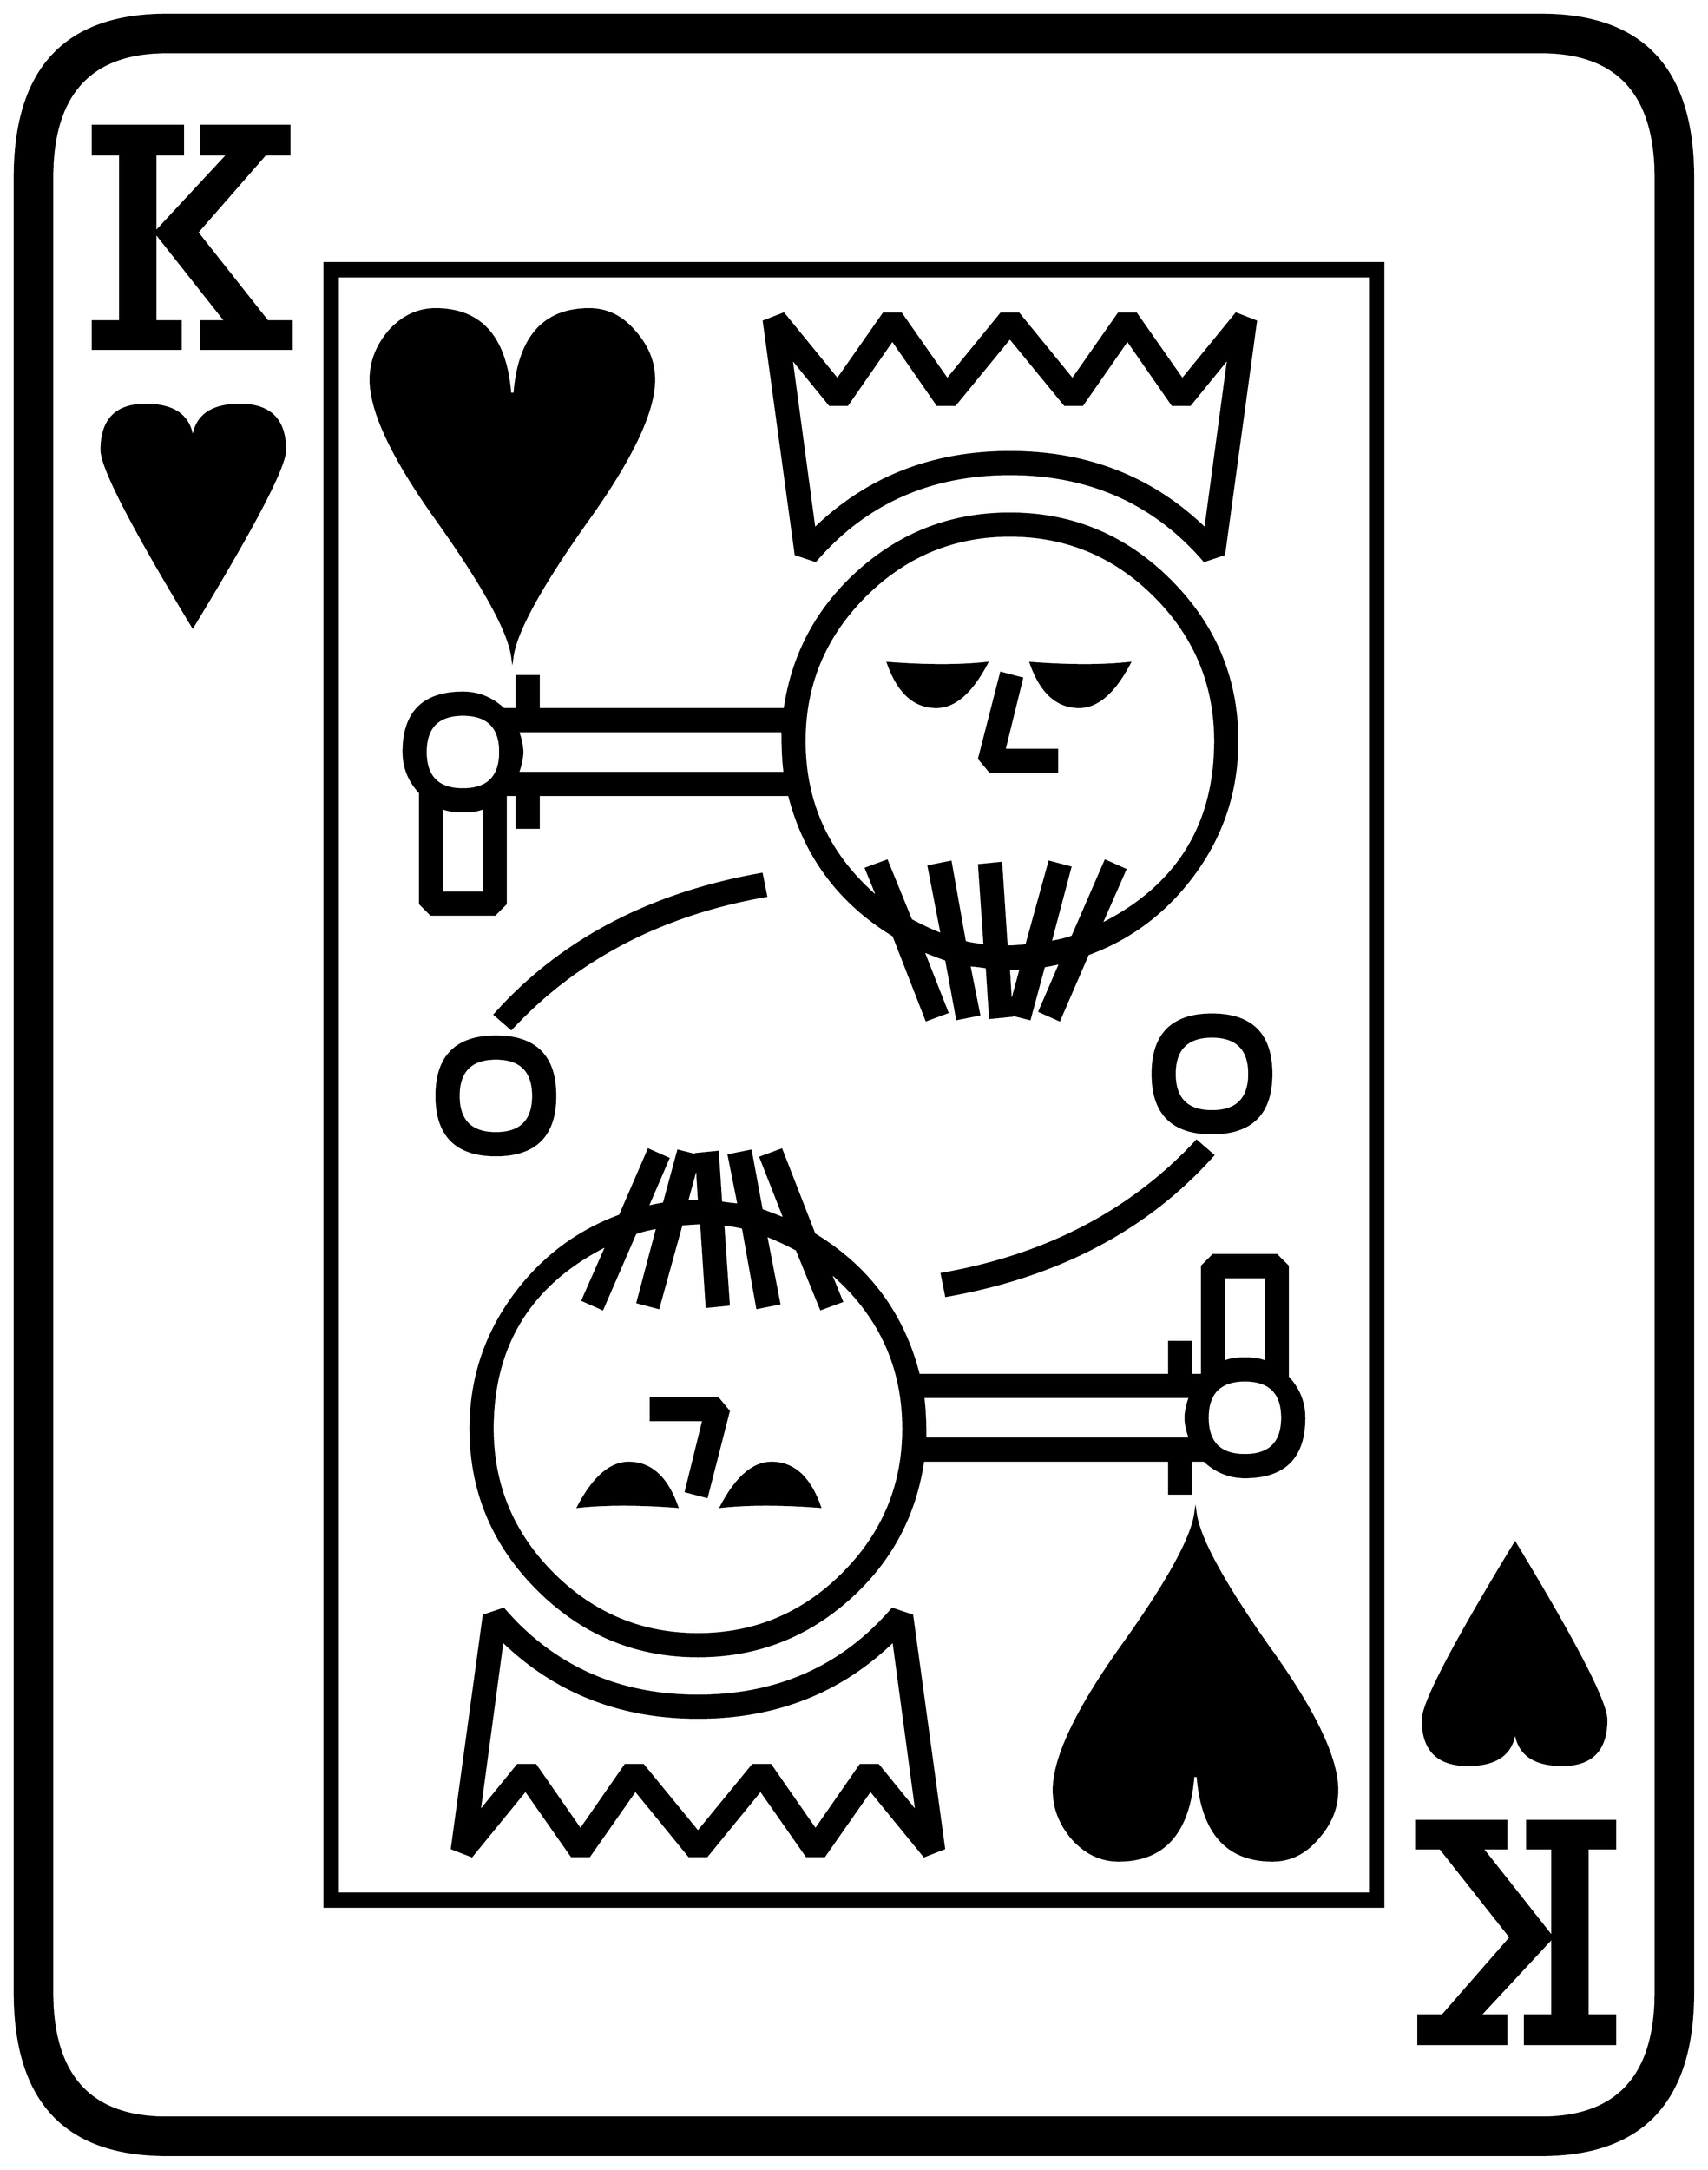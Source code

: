 


\begin{tikzpicture}[y=0.80pt, x=0.80pt, yscale=-1.0, xscale=1.0, inner sep=0pt, outer sep=0pt]
\begin{scope}[shift={(100.0,1706.0)},nonzero rule]
  \path[draw=.,fill=.,line width=1.600pt] (1578.0,244.0) .. controls
    (1578.0,342.667) and (1532.0,392.0) .. (1440.0,392.0) --
    (188.0,392.0) .. controls (96.0,392.0) and (50.0,342.667) ..
    (50.0,244.0) -- (50.0,-1408.0) .. controls (50.0,-1506.667)
    and (96.0,-1556.0) .. (188.0,-1556.0) -- (1440.0,-1556.0) ..
    controls (1532.0,-1556.0) and (1578.0,-1506.667) ..
    (1578.0,-1408.0) -- (1578.0,244.0) -- cycle(1544.0,244.0) --
    (1544.0,-1408.0) .. controls (1544.0,-1484.0) and
    (1509.333,-1522.0) .. (1440.0,-1522.0) -- (188.0,-1522.0) ..
    controls (118.667,-1522.0) and (84.0,-1484.0) ..
    (84.0,-1408.0) -- (84.0,244.0) .. controls (84.0,320.0) and
    (118.667,358.0) .. (188.0,358.0) -- (1440.0,358.0) .. controls
    (1509.333,358.0) and (1544.0,320.0) .. (1544.0,244.0) --
    cycle(302.0,-1252.0) -- (220.0,-1252.0) -- (220.0,-1277.0)
    -- (242.0,-1277.0) -- (178.0,-1358.0) -- (178.0,-1277.0) --
    (201.0,-1277.0) -- (201.0,-1252.0) -- (121.0,-1252.0) --
    (121.0,-1277.0) -- (146.0,-1277.0) -- (146.0,-1429.0) --
    (121.0,-1429.0) -- (121.0,-1455.0) -- (203.0,-1455.0) --
    (203.0,-1429.0) -- (178.0,-1429.0) -- (178.0,-1358.0) --
    (244.0,-1429.0) -- (220.0,-1429.0) -- (220.0,-1455.0) --
    (300.0,-1455.0) -- (300.0,-1429.0) -- (278.0,-1429.0) --
    (216.0,-1358.0) -- (280.0,-1277.0) -- (302.0,-1277.0) --
    (302.0,-1252.0) -- cycle(1499.0,-4.0) .. controls
    (1499.0,23.333) and (1485.667,37.0) .. (1459.0,37.0) .. controls
    (1430.333,37.0) and (1416.0,24.667) .. (1416.0,0.0) .. controls
    (1416.0,24.667) and (1401.667,37.0) .. (1373.0,37.0) .. controls
    (1345.667,37.0) and (1332.0,23.333) .. (1332.0,-4.0) .. controls
    (1332.0,-19.333) and (1360.0,-73.0) .. (1416.0,-165.0) ..
    controls (1471.333,-73.667) and (1499.0,-20.0) .. (1499.0,-4.0)
    -- cycle(1296.0,166.0) -- (332.0,166.0) -- (332.0,-1330.0)
    -- (1296.0,-1330.0) -- (1296.0,166.0) --
    cycle(296.0,-1160.0) .. controls (296.0,-1144.667) and
    (268.0,-1091.0) .. (212.0,-999.0) .. controls
    (156.667,-1090.333) and (129.0,-1144.0) .. (129.0,-1160.0) ..
    controls (129.0,-1187.333) and (142.333,-1201.0) ..
    (169.0,-1201.0) .. controls (197.667,-1201.0) and
    (212.0,-1188.667) .. (212.0,-1164.0) .. controls
    (212.0,-1188.667) and (226.333,-1201.0) .. (255.0,-1201.0) ..
    controls (282.333,-1201.0) and (296.0,-1187.333) ..
    (296.0,-1160.0) -- cycle(1507.0,291.0) -- (1425.0,291.0) --
    (1425.0,265.0) -- (1450.0,265.0) -- (1450.0,194.0) --
    (1384.0,265.0) -- (1408.0,265.0) -- (1408.0,291.0) --
    (1328.0,291.0) -- (1328.0,265.0) -- (1350.0,265.0) --
    (1412.0,194.0) -- (1348.0,113.0) -- (1326.0,113.0) --
    (1326.0,88.0) -- (1408.0,88.0) -- (1408.0,113.0) --
    (1386.0,113.0) -- (1450.0,194.0) -- (1450.0,113.0) --
    (1427.0,113.0) -- (1427.0,88.0) -- (1507.0,88.0) --
    (1507.0,113.0) -- (1482.0,113.0) -- (1482.0,265.0) --
    (1507.0,265.0) -- (1507.0,291.0) -- cycle(1284.0,154.0) --
    (1284.0,-1318.0) -- (344.0,-1318.0) -- (344.0,154.0) --
    (1284.0,154.0) -- cycle(1180.0,-1277.0) -- (1151.0,-1065.0)
    -- (1133.0,-1059.0) .. controls (1087.667,-1111.667) and
    (1028.667,-1138.0) .. (956.0,-1138.0) .. controls
    (883.333,-1138.0) and (824.333,-1111.667) .. (779.0,-1059.0) --
    (761.0,-1065.0) -- (732.0,-1277.0) -- (750.0,-1284.0) --
    (799.0,-1224.0) -- (841.0,-1284.0) -- (857.0,-1284.0) --
    (899.0,-1224.0) -- (948.0,-1284.0) -- (964.0,-1284.0) --
    (1013.0,-1224.0) -- (1055.0,-1284.0) -- (1071.0,-1284.0) --
    (1113.0,-1224.0) -- (1162.0,-1284.0) -- (1180.0,-1277.0) --
    cycle(1194.0,-592.0) .. controls (1194.0,-556.0) and
    (1176.0,-538.0) .. (1140.0,-538.0) .. controls
    (1104.0,-538.0) and (1086.0,-556.0) .. (1086.0,-592.0) ..
    controls (1086.0,-628.0) and (1104.0,-646.0) ..
    (1140.0,-646.0) .. controls (1176.0,-646.0) and
    (1194.0,-628.0) .. (1194.0,-592.0) -- cycle(1163.0,-895.0)
    .. controls (1163.0,-851.0) and (1150.333,-811.333) ..
    (1125.0,-776.0) .. controls (1099.667,-740.667) and
    (1067.0,-715.667) .. (1027.0,-701.0) -- (1001.0,-641.0) --
    (983.0,-649.0) -- (1002.0,-693.0) .. controls (996.0,-691.667)
    and (991.0,-690.667) .. (987.0,-690.0) -- (974.0,-642.0) --
    (958.0,-646.0) -- (958.0,-645.0) -- (938.0,-643.0) --
    (935.0,-689.0) .. controls (931.667,-689.667) and (926.333,-690.333)
    .. (919.0,-691.0) -- (928.0,-646.0) -- (908.0,-642.0) --
    (898.0,-696.0) .. controls (894.0,-697.333) and (887.0,-700.0)
    .. (877.0,-704.0) -- (899.0,-648.0) -- (880.0,-641.0) --
    (850.0,-718.0) .. controls (800.667,-748.0) and (769.0,-790.667)
    .. (755.0,-846.0) -- (527.0,-846.0) -- (527.0,-816.0) --
    (507.0,-816.0) -- (507.0,-846.0) -- (497.0,-846.0) --
    (497.0,-747.0) -- (487.0,-737.0) -- (429.0,-737.0) --
    (419.0,-747.0) -- (419.0,-848.0) .. controls (409.0,-858.667)
    and (404.0,-871.0) .. (404.0,-885.0) .. controls
    (404.0,-921.0) and (422.0,-939.0) .. (458.0,-939.0) ..
    controls (472.0,-939.0) and (484.333,-934.0) .. (495.0,-924.0)
    -- (507.0,-924.0) -- (507.0,-954.0) -- (527.0,-954.0) --
    (527.0,-924.0) -- (751.0,-924.0) .. controls (758.333,-974.667)
    and (781.333,-1017.0) .. (820.0,-1051.0) .. controls
    (858.667,-1085.0) and (904.0,-1102.0) .. (956.0,-1102.0) ..
    controls (1012.667,-1102.0) and (1061.333,-1081.667) ..
    (1102.0,-1041.0) .. controls (1142.667,-1000.333) and
    (1163.0,-951.667) .. (1163.0,-895.0) -- cycle(632.0,-1224.0)
    .. controls (632.0,-1194.667) and (611.333,-1151.333) ..
    (570.0,-1094.0) .. controls (528.0,-1034.667) and
    (505.667,-993.667) .. (503.0,-971.0) .. controls (500.333,-993.667)
    and (478.0,-1034.667) .. (436.0,-1094.0) .. controls
    (394.667,-1151.333) and (374.0,-1194.667) .. (374.0,-1224.0) ..
    controls (374.0,-1240.0) and (379.667,-1254.667) ..
    (391.0,-1268.0) .. controls (403.0,-1281.333) and
    (417.0,-1288.0) .. (433.0,-1288.0) .. controls
    (474.333,-1288.0) and (497.0,-1262.333) .. (501.0,-1211.0) --
    (505.0,-1211.0) .. controls (509.0,-1262.333) and
    (531.667,-1288.0) .. (573.0,-1288.0) .. controls
    (589.0,-1288.0) and (602.667,-1281.333) .. (614.0,-1268.0) ..
    controls (626.0,-1254.667) and (632.0,-1240.0) ..
    (632.0,-1224.0) -- cycle(1141.0,-518.0) .. controls
    (1081.0,-450.667) and (1000.0,-408.0) .. (898.0,-390.0) --
    (894.0,-410.0) .. controls (989.333,-426.667) and
    (1066.667,-467.0) .. (1126.0,-531.0) -- (1141.0,-518.0) --
    cycle(734.0,-754.0) .. controls (638.667,-737.333) and
    (561.333,-697.0) .. (502.0,-633.0) -- (487.0,-646.0) ..
    controls (547.0,-713.333) and (628.0,-756.0) .. (730.0,-774.0)
    -- (734.0,-754.0) -- cycle(1254.0,60.0) .. controls
    (1254.0,76.0) and (1248.0,90.667) .. (1236.0,104.0) ..
    controls (1224.667,117.333) and (1211.0,124.0) .. (1195.0,124.0)
    .. controls (1153.667,124.0) and (1131.0,98.333) ..
    (1127.0,47.0) -- (1123.0,47.0) .. controls (1119.0,98.333) and
    (1096.333,124.0) .. (1055.0,124.0) .. controls (1039.0,124.0)
    and (1025.0,117.333) .. (1013.0,104.0) .. controls
    (1001.667,90.667) and (996.0,76.0) .. (996.0,60.0) .. controls
    (996.0,30.667) and (1016.667,-13.0) .. (1058.0,-71.0) ..
    controls (1100.0,-129.667) and (1122.333,-170.333) ..
    (1125.0,-193.0) .. controls (1127.667,-170.333) and
    (1149.667,-129.667) .. (1191.0,-71.0) .. controls (1233.0,-13.0)
    and (1254.0,30.667) .. (1254.0,60.0) -- cycle(1224.0,-279.0)
    .. controls (1224.0,-243.0) and (1206.0,-225.0) ..
    (1170.0,-225.0) .. controls (1156.0,-225.0) and
    (1143.667,-230.0) .. (1133.0,-240.0) -- (1121.0,-240.0) --
    (1121.0,-210.0) -- (1101.0,-210.0) -- (1101.0,-240.0) --
    (877.0,-240.0) .. controls (869.667,-189.333) and (846.667,-147.0)
    .. (808.0,-113.0) .. controls (769.333,-79.0) and
    (724.0,-62.0) .. (672.0,-62.0) .. controls (615.333,-62.0) and
    (566.667,-82.333) .. (526.0,-123.0) .. controls (485.333,-163.667)
    and (465.0,-212.333) .. (465.0,-269.0) .. controls
    (465.0,-313.0) and (477.667,-352.667) .. (503.0,-388.0) ..
    controls (528.333,-423.333) and (561.0,-448.333) .. (601.0,-463.0)
    -- (627.0,-523.0) -- (645.0,-515.0) -- (626.0,-471.0) ..
    controls (632.0,-472.333) and (637.0,-473.333) .. (641.0,-474.0)
    -- (654.0,-522.0) -- (670.0,-518.0) -- (670.0,-519.0) --
    (690.0,-521.0) -- (693.0,-475.0) .. controls (696.333,-474.333)
    and (701.667,-473.667) .. (709.0,-473.0) -- (700.0,-518.0) --
    (720.0,-522.0) -- (730.0,-468.0) .. controls (734.0,-466.667)
    and (741.0,-464.0) .. (751.0,-460.0) -- (729.0,-516.0) --
    (748.0,-523.0) -- (778.0,-446.0) .. controls (827.333,-416.0)
    and (859.0,-373.333) .. (873.0,-318.0) -- (1101.0,-318.0) --
    (1101.0,-348.0) -- (1121.0,-348.0) -- (1121.0,-318.0) --
    (1131.0,-318.0) -- (1131.0,-417.0) -- (1141.0,-427.0) --
    (1199.0,-427.0) -- (1209.0,-417.0) -- (1209.0,-316.0) ..
    controls (1219.0,-305.333) and (1224.0,-293.0) ..
    (1224.0,-279.0) -- cycle(542.0,-572.0) .. controls
    (542.0,-536.0) and (524.0,-518.0) .. (488.0,-518.0) ..
    controls (452.0,-518.0) and (434.0,-536.0) .. (434.0,-572.0)
    .. controls (434.0,-608.0) and (452.0,-626.0) ..
    (488.0,-626.0) .. controls (524.0,-626.0) and (542.0,-608.0)
    .. (542.0,-572.0) -- cycle(896.0,113.0) -- (878.0,120.0) --
    (829.0,60.0) -- (787.0,120.0) -- (771.0,120.0) --
    (729.0,60.0) -- (680.0,120.0) -- (664.0,120.0) --
    (615.0,60.0) -- (573.0,120.0) -- (557.0,120.0) --
    (515.0,60.0) -- (466.0,120.0) -- (448.0,113.0) --
    (477.0,-99.0) -- (495.0,-105.0) .. controls (540.333,-52.333)
    and (599.333,-26.0) .. (672.0,-26.0) .. controls (744.667,-26.0)
    and (803.667,-52.333) .. (849.0,-105.0) -- (867.0,-99.0) --
    (896.0,113.0) -- cycle(1155.0,-1244.0) -- (1120.0,-1201.0)
    -- (1104.0,-1201.0) -- (1063.0,-1260.0) -- (1022.0,-1201.0)
    -- (1006.0,-1201.0) -- (956.0,-1262.0) -- (906.0,-1201.0) --
    (890.0,-1201.0) -- (849.0,-1260.0) -- (808.0,-1201.0) --
    (792.0,-1201.0) -- (757.0,-1244.0) -- (778.0,-1088.0) ..
    controls (826.0,-1134.667) and (885.333,-1158.0) ..
    (956.0,-1158.0) .. controls (1026.667,-1158.0) and
    (1086.0,-1134.667) .. (1134.0,-1088.0) -- (1155.0,-1244.0) --
    cycle(1143.0,-895.0) .. controls (1143.0,-946.333) and
    (1124.667,-990.333) .. (1088.0,-1027.0) .. controls
    (1051.333,-1063.667) and (1007.333,-1082.0) .. (956.0,-1082.0) ..
    controls (904.667,-1082.0) and (860.667,-1063.667) ..
    (824.0,-1027.0) .. controls (787.333,-990.333) and
    (769.0,-946.333) .. (769.0,-895.0) .. controls (769.0,-837.667)
    and (791.333,-790.0) .. (836.0,-752.0) -- (825.0,-779.0) --
    (844.0,-786.0) -- (866.0,-732.0) .. controls (876.0,-726.667)
    and (885.333,-722.333) .. (894.0,-719.0) -- (882.0,-781.0) --
    (902.0,-785.0) -- (915.0,-712.0) .. controls (920.333,-710.667)
    and (926.333,-709.667) .. (933.0,-709.0) -- (928.0,-782.0) --
    (948.0,-784.0) -- (953.0,-708.0) -- (956.0,-708.0) ..
    controls (958.0,-708.0) and (963.0,-708.333) .. (971.0,-709.0)
    -- (992.0,-785.0) -- (1011.0,-780.0) -- (993.0,-712.0) ..
    controls (1001.0,-713.333) and (1007.667,-715.0) ..
    (1013.0,-717.0) -- (1043.0,-786.0) -- (1061.0,-778.0) --
    (1039.0,-728.0) .. controls (1108.333,-762.667) and
    (1143.0,-818.333) .. (1143.0,-895.0) -- cycle(1174.0,-592.0)
    .. controls (1174.0,-614.667) and (1162.667,-626.0) ..
    (1140.0,-626.0) .. controls (1117.333,-626.0) and
    (1106.0,-614.667) .. (1106.0,-592.0) .. controls
    (1106.0,-569.333) and (1117.333,-558.0) .. (1140.0,-558.0) ..
    controls (1162.667,-558.0) and (1174.0,-569.333) ..
    (1174.0,-592.0) -- cycle(966.0,-688.0) -- (955.0,-688.0) --
    (957.0,-655.0) -- (966.0,-688.0) -- cycle(1189.0,-330.0) --
    (1189.0,-407.0) -- (1151.0,-407.0) -- (1151.0,-330.0) ..
    controls (1156.333,-332.0) and (1161.667,-333.0) ..
    (1167.0,-333.0) -- (1172.0,-333.0) .. controls
    (1178.0,-333.0) and (1183.667,-332.0) .. (1189.0,-330.0) --
    cycle(751.0,-866.0) .. controls (749.667,-875.333) and
    (749.0,-888.0) .. (749.0,-904.0) -- (508.0,-904.0) ..
    controls (510.667,-896.667) and (512.0,-890.333) .. (512.0,-885.0)
    .. controls (512.0,-879.667) and (510.667,-873.333) ..
    (508.0,-866.0) -- (751.0,-866.0) -- cycle(1204.0,-279.0) ..
    controls (1204.0,-301.667) and (1192.667,-313.0) ..
    (1170.0,-313.0) .. controls (1147.333,-313.0) and
    (1136.0,-301.667) .. (1136.0,-279.0) .. controls
    (1136.0,-256.333) and (1147.333,-245.0) .. (1170.0,-245.0) ..
    controls (1192.667,-245.0) and (1204.0,-256.333) ..
    (1204.0,-279.0) -- cycle(492.0,-885.0) .. controls
    (492.0,-907.667) and (480.667,-919.0) .. (458.0,-919.0) ..
    controls (435.333,-919.0) and (424.0,-907.667) .. (424.0,-885.0)
    .. controls (424.0,-862.333) and (435.333,-851.0) ..
    (458.0,-851.0) .. controls (480.667,-851.0) and (492.0,-862.333)
    .. (492.0,-885.0) -- cycle(1120.0,-260.0) .. controls
    (1117.333,-267.333) and (1116.0,-273.667) .. (1116.0,-279.0) ..
    controls (1116.0,-284.333) and (1117.333,-290.667) ..
    (1120.0,-298.0) -- (877.0,-298.0) .. controls (878.333,-288.667)
    and (879.0,-276.0) .. (879.0,-260.0) -- (1120.0,-260.0) --
    cycle(477.0,-757.0) -- (477.0,-834.0) .. controls
    (471.667,-832.0) and (466.333,-831.0) .. (461.0,-831.0) --
    (456.0,-831.0) .. controls (450.0,-831.0) and (444.333,-832.0)
    .. (439.0,-834.0) -- (439.0,-757.0) -- (477.0,-757.0) --
    cycle(673.0,-476.0) -- (671.0,-509.0) -- (662.0,-476.0) --
    (673.0,-476.0) -- cycle(522.0,-572.0) .. controls
    (522.0,-594.667) and (510.667,-606.0) .. (488.0,-606.0) ..
    controls (465.333,-606.0) and (454.0,-594.667) .. (454.0,-572.0)
    .. controls (454.0,-549.333) and (465.333,-538.0) ..
    (488.0,-538.0) .. controls (510.667,-538.0) and (522.0,-549.333)
    .. (522.0,-572.0) -- cycle(859.0,-269.0) .. controls
    (859.0,-326.333) and (836.667,-374.0) .. (792.0,-412.0) --
    (803.0,-385.0) -- (784.0,-378.0) -- (762.0,-432.0) ..
    controls (752.0,-437.333) and (742.667,-441.667) .. (734.0,-445.0)
    -- (746.0,-383.0) -- (726.0,-379.0) -- (713.0,-452.0) ..
    controls (707.667,-453.333) and (701.667,-454.333) .. (695.0,-455.0)
    -- (700.0,-382.0) -- (680.0,-380.0) -- (675.0,-456.0) --
    (672.0,-456.0) .. controls (670.0,-456.0) and (665.0,-455.667)
    .. (657.0,-455.0) -- (636.0,-379.0) -- (617.0,-384.0) --
    (635.0,-452.0) .. controls (627.0,-450.667) and (620.333,-449.0)
    .. (615.0,-447.0) -- (585.0,-378.0) -- (567.0,-386.0) --
    (589.0,-436.0) .. controls (519.667,-401.333) and (485.0,-345.667)
    .. (485.0,-269.0) .. controls (485.0,-217.667) and
    (503.333,-173.667) .. (540.0,-137.0) .. controls (576.667,-100.333)
    and (620.667,-82.0) .. (672.0,-82.0) .. controls (723.333,-82.0)
    and (767.333,-100.333) .. (804.0,-137.0) .. controls
    (840.667,-173.667) and (859.0,-217.667) .. (859.0,-269.0) --
    cycle(871.0,80.0) -- (850.0,-76.0) .. controls (802.0,-29.333)
    and (742.667,-6.0) .. (672.0,-6.0) .. controls (601.333,-6.0)
    and (542.0,-29.333) .. (494.0,-76.0) -- (473.0,80.0) --
    (508.0,37.0) -- (524.0,37.0) -- (565.0,96.0) --
    (606.0,37.0) -- (622.0,37.0) -- (672.0,98.0) --
    (722.0,37.0) -- (738.0,37.0) -- (779.0,96.0) --
    (820.0,37.0) -- (836.0,37.0) -- (871.0,80.0) --
    cycle(1065.0,-966.0) .. controls (1051.0,-939.333) and
    (1035.667,-926.0) .. (1019.0,-926.0) .. controls
    (999.0,-926.0) and (984.333,-939.333) .. (975.0,-966.0) ..
    controls (1010.333,-963.333) and (1040.333,-963.333) ..
    (1065.0,-966.0) -- cycle(999.0,-867.0) -- (938.0,-867.0) --
    (928.0,-879.0) -- (948.0,-957.0) -- (967.0,-952.0) --
    (951.0,-887.0) -- (999.0,-887.0) -- (999.0,-867.0) --
    cycle(935.0,-966.0) .. controls (921.0,-939.333) and
    (905.667,-926.0) .. (889.0,-926.0) .. controls (869.0,-926.0)
    and (854.333,-939.333) .. (845.0,-966.0) .. controls
    (880.333,-963.333) and (910.333,-963.333) .. (935.0,-966.0) --
    cycle(783.0,-198.0) .. controls (747.667,-200.667) and
    (717.667,-200.667) .. (693.0,-198.0) .. controls (707.0,-224.667)
    and (722.333,-238.0) .. (739.0,-238.0) .. controls
    (759.0,-238.0) and (773.667,-224.667) .. (783.0,-198.0) --
    cycle(700.0,-285.0) -- (680.0,-207.0) -- (661.0,-212.0) --
    (677.0,-277.0) -- (629.0,-277.0) -- (629.0,-297.0) --
    (690.0,-297.0) -- (700.0,-285.0) -- cycle(653.0,-198.0) ..
    controls (617.667,-200.667) and (587.667,-200.667) .. (563.0,-198.0)
    .. controls (577.0,-224.667) and (592.333,-238.0) ..
    (609.0,-238.0) .. controls (629.0,-238.0) and (643.667,-224.667)
    .. (653.0,-198.0) -- cycle;
\end{scope}

\end{tikzpicture}


